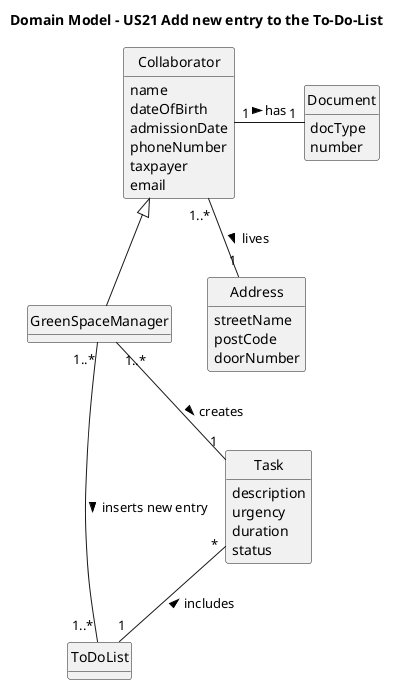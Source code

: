 @startuml
skinparam monochrome true
skinparam packageStyle rectangle
skinparam shadowing false
skinparam classAttributeIconSize 0
hide circle
hide methods

title Domain Model - US21 Add new entry to the To-Do-List

class Collaborator {
    name
    dateOfBirth
    admissionDate
    phoneNumber
    taxpayer
    email
}

class Document{
    docType
    number
}

class Address {
    streetName
    postCode
    doorNumber
}

class GreenSpaceManager {
}

class ToDoList {
}

class Task {
    description
    urgency
    duration
    status
}

Collaborator "1" - "1" Document : has >
Collaborator "1..*" -- "1" Address : lives >
Collaborator  <|--  GreenSpaceManager

GreenSpaceManager "1..*" -- "1" Task : creates >
GreenSpaceManager "1..*" - "1..*" ToDoList : inserts new entry >

Task "*" -- "1" ToDoList : includes <

@enduml